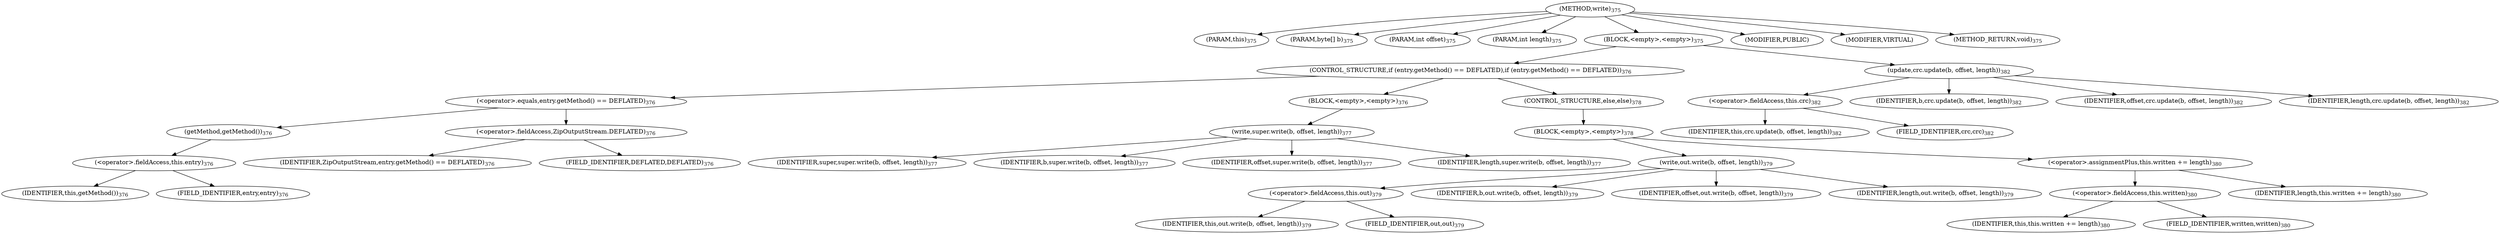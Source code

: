 digraph "write" {  
"606" [label = <(METHOD,write)<SUB>375</SUB>> ]
"607" [label = <(PARAM,this)<SUB>375</SUB>> ]
"608" [label = <(PARAM,byte[] b)<SUB>375</SUB>> ]
"609" [label = <(PARAM,int offset)<SUB>375</SUB>> ]
"610" [label = <(PARAM,int length)<SUB>375</SUB>> ]
"611" [label = <(BLOCK,&lt;empty&gt;,&lt;empty&gt;)<SUB>375</SUB>> ]
"612" [label = <(CONTROL_STRUCTURE,if (entry.getMethod() == DEFLATED),if (entry.getMethod() == DEFLATED))<SUB>376</SUB>> ]
"613" [label = <(&lt;operator&gt;.equals,entry.getMethod() == DEFLATED)<SUB>376</SUB>> ]
"614" [label = <(getMethod,getMethod())<SUB>376</SUB>> ]
"615" [label = <(&lt;operator&gt;.fieldAccess,this.entry)<SUB>376</SUB>> ]
"616" [label = <(IDENTIFIER,this,getMethod())<SUB>376</SUB>> ]
"617" [label = <(FIELD_IDENTIFIER,entry,entry)<SUB>376</SUB>> ]
"618" [label = <(&lt;operator&gt;.fieldAccess,ZipOutputStream.DEFLATED)<SUB>376</SUB>> ]
"619" [label = <(IDENTIFIER,ZipOutputStream,entry.getMethod() == DEFLATED)<SUB>376</SUB>> ]
"620" [label = <(FIELD_IDENTIFIER,DEFLATED,DEFLATED)<SUB>376</SUB>> ]
"621" [label = <(BLOCK,&lt;empty&gt;,&lt;empty&gt;)<SUB>376</SUB>> ]
"622" [label = <(write,super.write(b, offset, length))<SUB>377</SUB>> ]
"623" [label = <(IDENTIFIER,super,super.write(b, offset, length))<SUB>377</SUB>> ]
"624" [label = <(IDENTIFIER,b,super.write(b, offset, length))<SUB>377</SUB>> ]
"625" [label = <(IDENTIFIER,offset,super.write(b, offset, length))<SUB>377</SUB>> ]
"626" [label = <(IDENTIFIER,length,super.write(b, offset, length))<SUB>377</SUB>> ]
"627" [label = <(CONTROL_STRUCTURE,else,else)<SUB>378</SUB>> ]
"628" [label = <(BLOCK,&lt;empty&gt;,&lt;empty&gt;)<SUB>378</SUB>> ]
"629" [label = <(write,out.write(b, offset, length))<SUB>379</SUB>> ]
"630" [label = <(&lt;operator&gt;.fieldAccess,this.out)<SUB>379</SUB>> ]
"631" [label = <(IDENTIFIER,this,out.write(b, offset, length))<SUB>379</SUB>> ]
"632" [label = <(FIELD_IDENTIFIER,out,out)<SUB>379</SUB>> ]
"633" [label = <(IDENTIFIER,b,out.write(b, offset, length))<SUB>379</SUB>> ]
"634" [label = <(IDENTIFIER,offset,out.write(b, offset, length))<SUB>379</SUB>> ]
"635" [label = <(IDENTIFIER,length,out.write(b, offset, length))<SUB>379</SUB>> ]
"636" [label = <(&lt;operator&gt;.assignmentPlus,this.written += length)<SUB>380</SUB>> ]
"637" [label = <(&lt;operator&gt;.fieldAccess,this.written)<SUB>380</SUB>> ]
"638" [label = <(IDENTIFIER,this,this.written += length)<SUB>380</SUB>> ]
"639" [label = <(FIELD_IDENTIFIER,written,written)<SUB>380</SUB>> ]
"640" [label = <(IDENTIFIER,length,this.written += length)<SUB>380</SUB>> ]
"641" [label = <(update,crc.update(b, offset, length))<SUB>382</SUB>> ]
"642" [label = <(&lt;operator&gt;.fieldAccess,this.crc)<SUB>382</SUB>> ]
"643" [label = <(IDENTIFIER,this,crc.update(b, offset, length))<SUB>382</SUB>> ]
"644" [label = <(FIELD_IDENTIFIER,crc,crc)<SUB>382</SUB>> ]
"645" [label = <(IDENTIFIER,b,crc.update(b, offset, length))<SUB>382</SUB>> ]
"646" [label = <(IDENTIFIER,offset,crc.update(b, offset, length))<SUB>382</SUB>> ]
"647" [label = <(IDENTIFIER,length,crc.update(b, offset, length))<SUB>382</SUB>> ]
"648" [label = <(MODIFIER,PUBLIC)> ]
"649" [label = <(MODIFIER,VIRTUAL)> ]
"650" [label = <(METHOD_RETURN,void)<SUB>375</SUB>> ]
  "606" -> "607" 
  "606" -> "608" 
  "606" -> "609" 
  "606" -> "610" 
  "606" -> "611" 
  "606" -> "648" 
  "606" -> "649" 
  "606" -> "650" 
  "611" -> "612" 
  "611" -> "641" 
  "612" -> "613" 
  "612" -> "621" 
  "612" -> "627" 
  "613" -> "614" 
  "613" -> "618" 
  "614" -> "615" 
  "615" -> "616" 
  "615" -> "617" 
  "618" -> "619" 
  "618" -> "620" 
  "621" -> "622" 
  "622" -> "623" 
  "622" -> "624" 
  "622" -> "625" 
  "622" -> "626" 
  "627" -> "628" 
  "628" -> "629" 
  "628" -> "636" 
  "629" -> "630" 
  "629" -> "633" 
  "629" -> "634" 
  "629" -> "635" 
  "630" -> "631" 
  "630" -> "632" 
  "636" -> "637" 
  "636" -> "640" 
  "637" -> "638" 
  "637" -> "639" 
  "641" -> "642" 
  "641" -> "645" 
  "641" -> "646" 
  "641" -> "647" 
  "642" -> "643" 
  "642" -> "644" 
}

